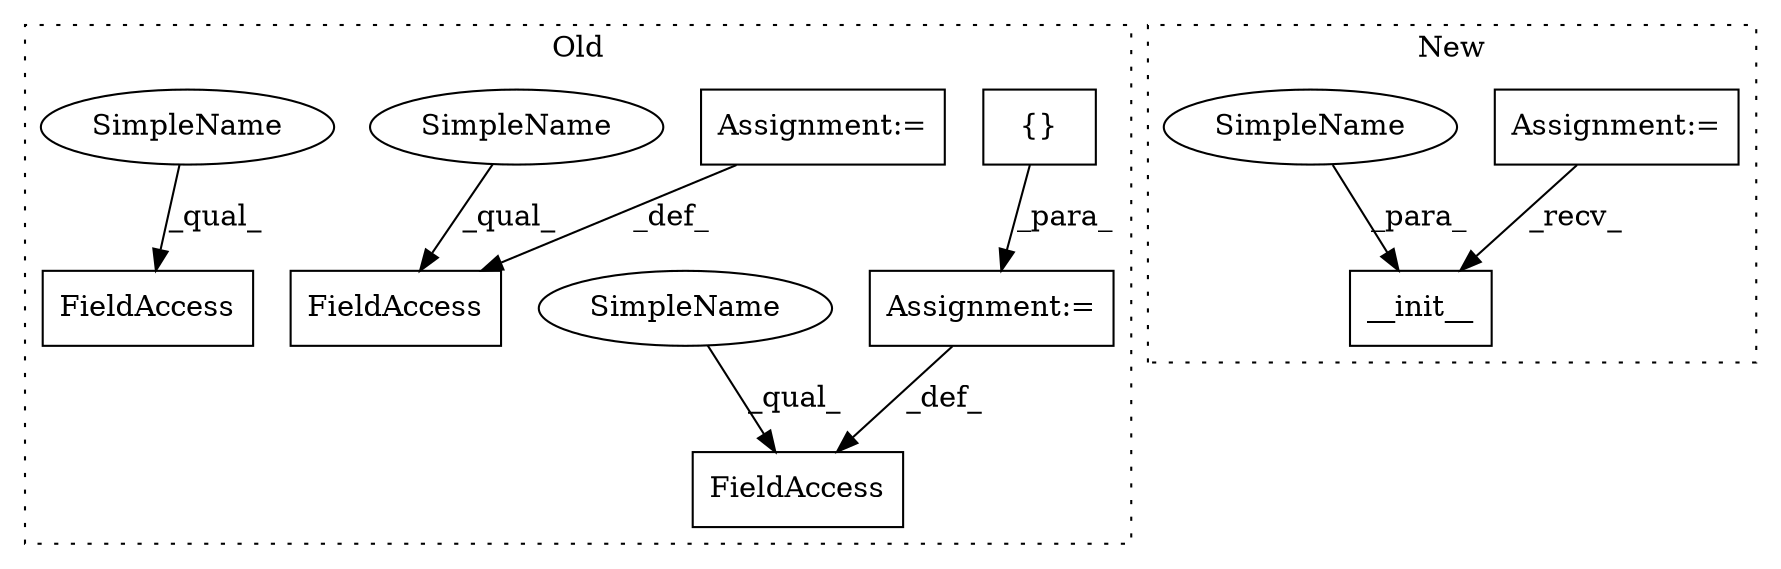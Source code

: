 digraph G {
subgraph cluster0 {
1 [label="{}" a="4" s="14176" l="2" shape="box"];
3 [label="Assignment:=" a="7" s="14158" l="1" shape="box"];
4 [label="FieldAccess" a="22" s="14139" l="19" shape="box"];
6 [label="FieldAccess" a="22" s="13835" l="14" shape="box"];
7 [label="FieldAccess" a="22" s="13965" l="14" shape="box"];
8 [label="Assignment:=" a="7" s="13928" l="1" shape="box"];
9 [label="SimpleName" a="42" s="14139" l="4" shape="ellipse"];
10 [label="SimpleName" a="42" s="13965" l="4" shape="ellipse"];
11 [label="SimpleName" a="42" s="13835" l="4" shape="ellipse"];
label = "Old";
style="dotted";
}
subgraph cluster1 {
2 [label="__init__" a="32" s="9363,9383" l="9,1" shape="box"];
5 [label="Assignment:=" a="7" s="9344" l="3" shape="box"];
12 [label="SimpleName" a="42" s="9372" l="4" shape="ellipse"];
label = "New";
style="dotted";
}
1 -> 3 [label="_para_"];
3 -> 4 [label="_def_"];
5 -> 2 [label="_recv_"];
8 -> 7 [label="_def_"];
9 -> 4 [label="_qual_"];
10 -> 7 [label="_qual_"];
11 -> 6 [label="_qual_"];
12 -> 2 [label="_para_"];
}